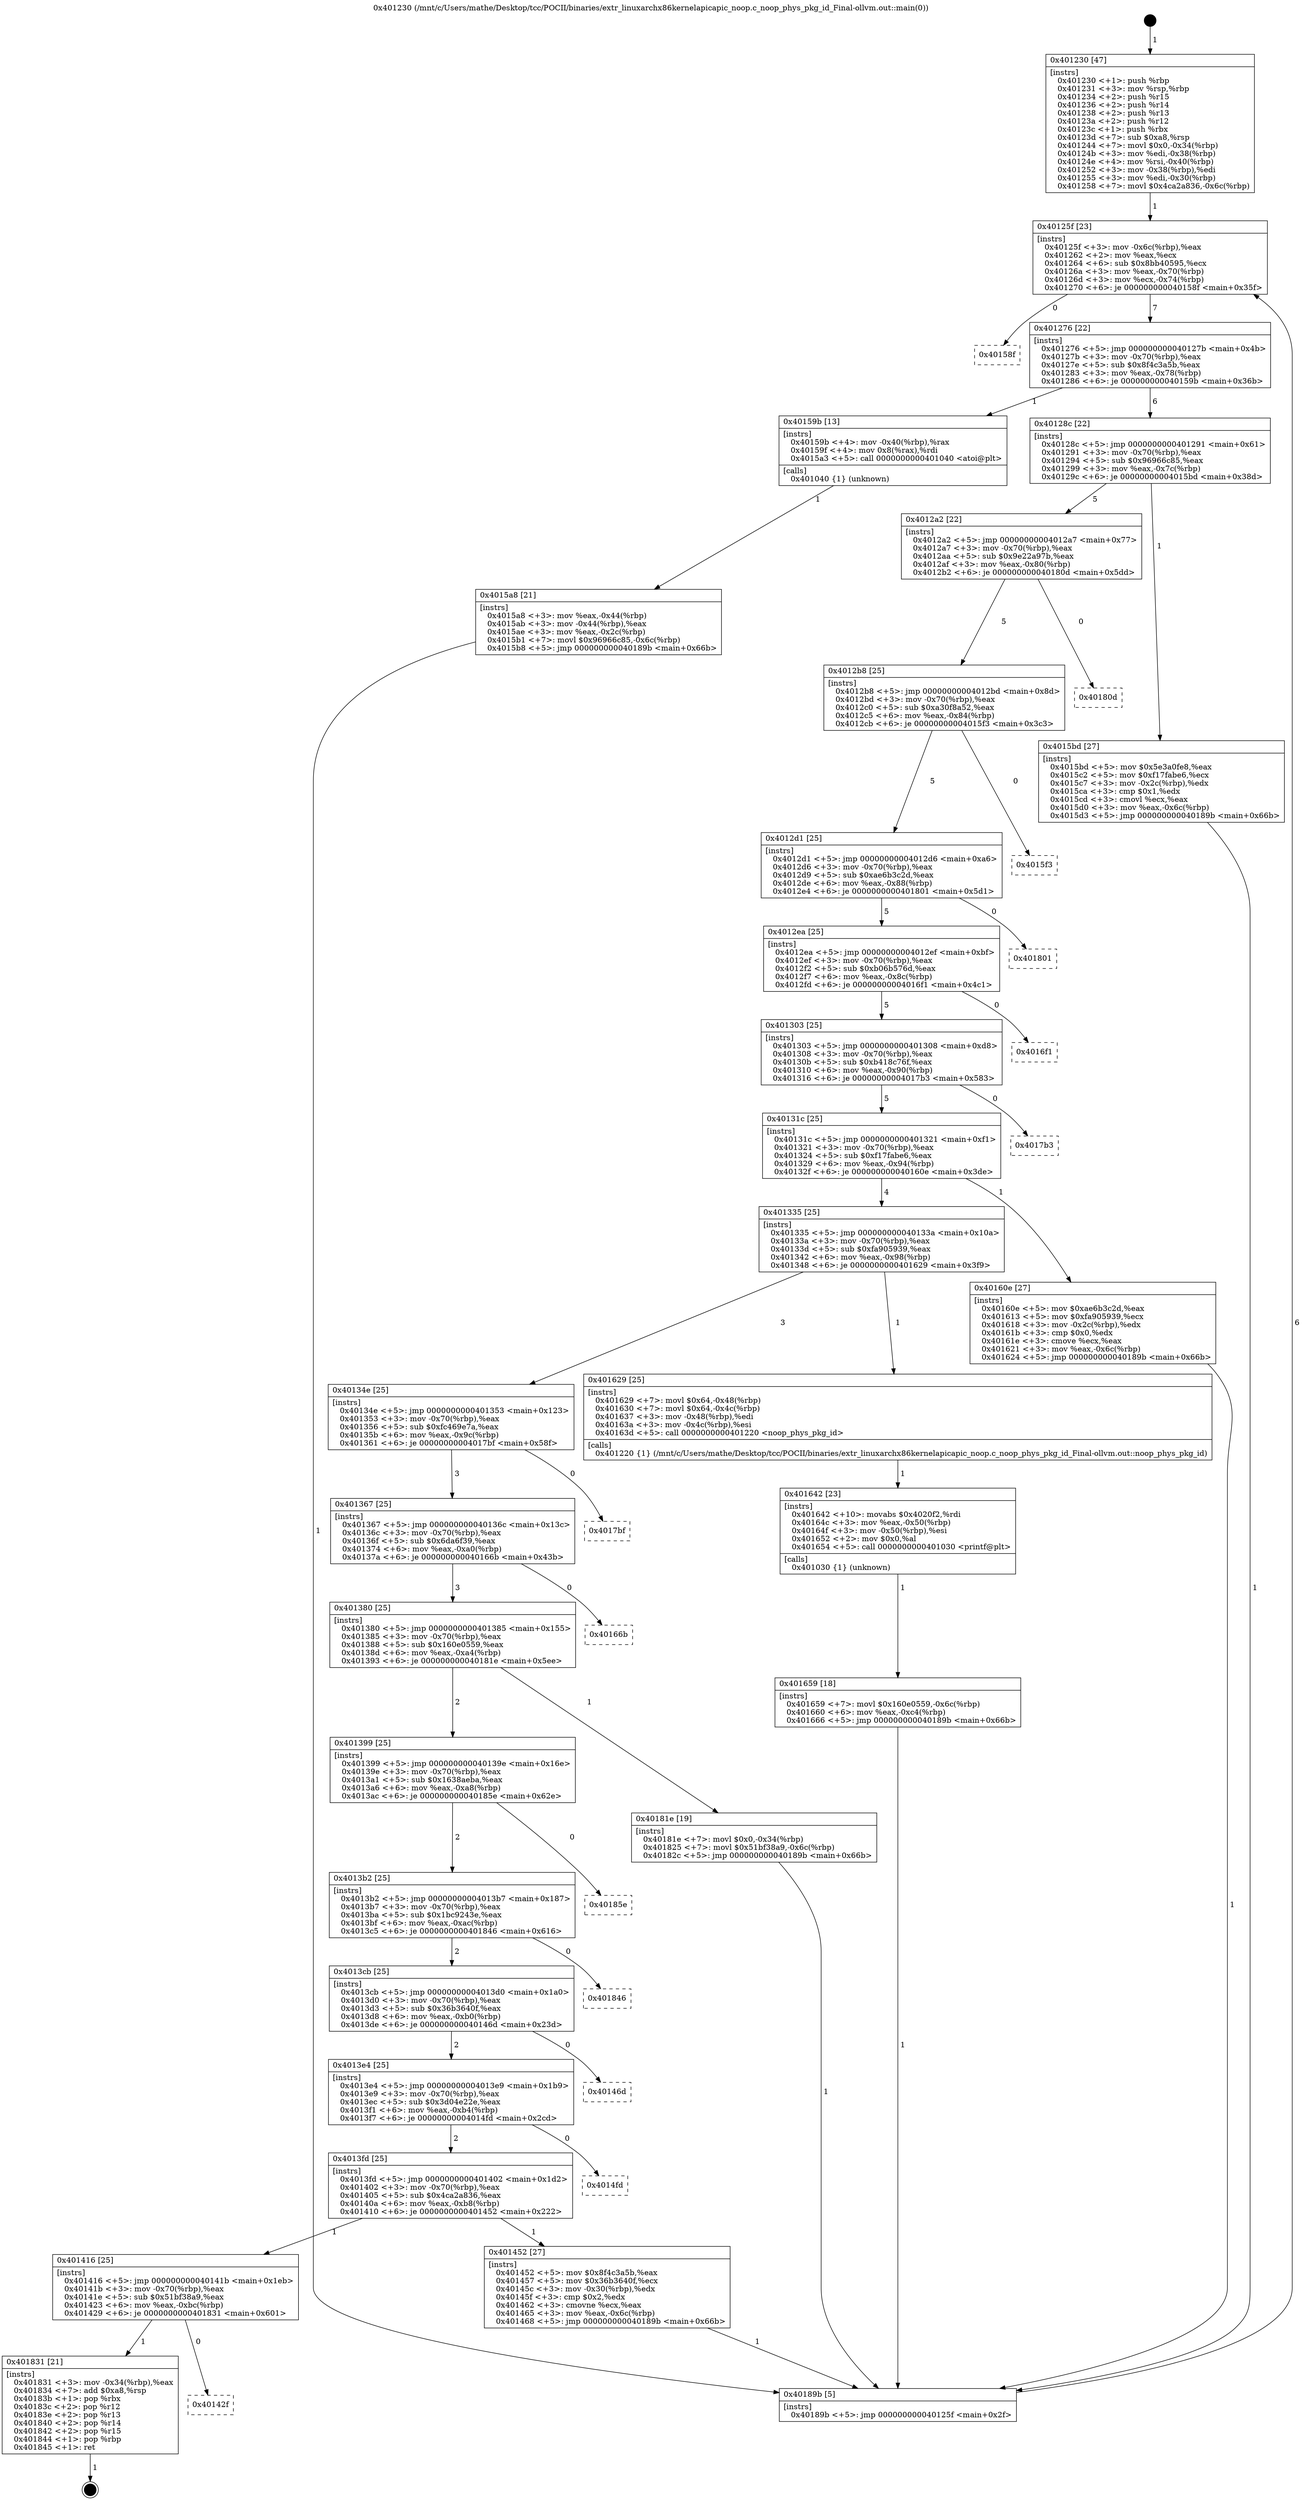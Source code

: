 digraph "0x401230" {
  label = "0x401230 (/mnt/c/Users/mathe/Desktop/tcc/POCII/binaries/extr_linuxarchx86kernelapicapic_noop.c_noop_phys_pkg_id_Final-ollvm.out::main(0))"
  labelloc = "t"
  node[shape=record]

  Entry [label="",width=0.3,height=0.3,shape=circle,fillcolor=black,style=filled]
  "0x40125f" [label="{
     0x40125f [23]\l
     | [instrs]\l
     &nbsp;&nbsp;0x40125f \<+3\>: mov -0x6c(%rbp),%eax\l
     &nbsp;&nbsp;0x401262 \<+2\>: mov %eax,%ecx\l
     &nbsp;&nbsp;0x401264 \<+6\>: sub $0x8bb40595,%ecx\l
     &nbsp;&nbsp;0x40126a \<+3\>: mov %eax,-0x70(%rbp)\l
     &nbsp;&nbsp;0x40126d \<+3\>: mov %ecx,-0x74(%rbp)\l
     &nbsp;&nbsp;0x401270 \<+6\>: je 000000000040158f \<main+0x35f\>\l
  }"]
  "0x40158f" [label="{
     0x40158f\l
  }", style=dashed]
  "0x401276" [label="{
     0x401276 [22]\l
     | [instrs]\l
     &nbsp;&nbsp;0x401276 \<+5\>: jmp 000000000040127b \<main+0x4b\>\l
     &nbsp;&nbsp;0x40127b \<+3\>: mov -0x70(%rbp),%eax\l
     &nbsp;&nbsp;0x40127e \<+5\>: sub $0x8f4c3a5b,%eax\l
     &nbsp;&nbsp;0x401283 \<+3\>: mov %eax,-0x78(%rbp)\l
     &nbsp;&nbsp;0x401286 \<+6\>: je 000000000040159b \<main+0x36b\>\l
  }"]
  Exit [label="",width=0.3,height=0.3,shape=circle,fillcolor=black,style=filled,peripheries=2]
  "0x40159b" [label="{
     0x40159b [13]\l
     | [instrs]\l
     &nbsp;&nbsp;0x40159b \<+4\>: mov -0x40(%rbp),%rax\l
     &nbsp;&nbsp;0x40159f \<+4\>: mov 0x8(%rax),%rdi\l
     &nbsp;&nbsp;0x4015a3 \<+5\>: call 0000000000401040 \<atoi@plt\>\l
     | [calls]\l
     &nbsp;&nbsp;0x401040 \{1\} (unknown)\l
  }"]
  "0x40128c" [label="{
     0x40128c [22]\l
     | [instrs]\l
     &nbsp;&nbsp;0x40128c \<+5\>: jmp 0000000000401291 \<main+0x61\>\l
     &nbsp;&nbsp;0x401291 \<+3\>: mov -0x70(%rbp),%eax\l
     &nbsp;&nbsp;0x401294 \<+5\>: sub $0x96966c85,%eax\l
     &nbsp;&nbsp;0x401299 \<+3\>: mov %eax,-0x7c(%rbp)\l
     &nbsp;&nbsp;0x40129c \<+6\>: je 00000000004015bd \<main+0x38d\>\l
  }"]
  "0x40142f" [label="{
     0x40142f\l
  }", style=dashed]
  "0x4015bd" [label="{
     0x4015bd [27]\l
     | [instrs]\l
     &nbsp;&nbsp;0x4015bd \<+5\>: mov $0x5e3a0fe8,%eax\l
     &nbsp;&nbsp;0x4015c2 \<+5\>: mov $0xf17fabe6,%ecx\l
     &nbsp;&nbsp;0x4015c7 \<+3\>: mov -0x2c(%rbp),%edx\l
     &nbsp;&nbsp;0x4015ca \<+3\>: cmp $0x1,%edx\l
     &nbsp;&nbsp;0x4015cd \<+3\>: cmovl %ecx,%eax\l
     &nbsp;&nbsp;0x4015d0 \<+3\>: mov %eax,-0x6c(%rbp)\l
     &nbsp;&nbsp;0x4015d3 \<+5\>: jmp 000000000040189b \<main+0x66b\>\l
  }"]
  "0x4012a2" [label="{
     0x4012a2 [22]\l
     | [instrs]\l
     &nbsp;&nbsp;0x4012a2 \<+5\>: jmp 00000000004012a7 \<main+0x77\>\l
     &nbsp;&nbsp;0x4012a7 \<+3\>: mov -0x70(%rbp),%eax\l
     &nbsp;&nbsp;0x4012aa \<+5\>: sub $0x9e22a97b,%eax\l
     &nbsp;&nbsp;0x4012af \<+3\>: mov %eax,-0x80(%rbp)\l
     &nbsp;&nbsp;0x4012b2 \<+6\>: je 000000000040180d \<main+0x5dd\>\l
  }"]
  "0x401831" [label="{
     0x401831 [21]\l
     | [instrs]\l
     &nbsp;&nbsp;0x401831 \<+3\>: mov -0x34(%rbp),%eax\l
     &nbsp;&nbsp;0x401834 \<+7\>: add $0xa8,%rsp\l
     &nbsp;&nbsp;0x40183b \<+1\>: pop %rbx\l
     &nbsp;&nbsp;0x40183c \<+2\>: pop %r12\l
     &nbsp;&nbsp;0x40183e \<+2\>: pop %r13\l
     &nbsp;&nbsp;0x401840 \<+2\>: pop %r14\l
     &nbsp;&nbsp;0x401842 \<+2\>: pop %r15\l
     &nbsp;&nbsp;0x401844 \<+1\>: pop %rbp\l
     &nbsp;&nbsp;0x401845 \<+1\>: ret\l
  }"]
  "0x40180d" [label="{
     0x40180d\l
  }", style=dashed]
  "0x4012b8" [label="{
     0x4012b8 [25]\l
     | [instrs]\l
     &nbsp;&nbsp;0x4012b8 \<+5\>: jmp 00000000004012bd \<main+0x8d\>\l
     &nbsp;&nbsp;0x4012bd \<+3\>: mov -0x70(%rbp),%eax\l
     &nbsp;&nbsp;0x4012c0 \<+5\>: sub $0xa30f8a52,%eax\l
     &nbsp;&nbsp;0x4012c5 \<+6\>: mov %eax,-0x84(%rbp)\l
     &nbsp;&nbsp;0x4012cb \<+6\>: je 00000000004015f3 \<main+0x3c3\>\l
  }"]
  "0x401659" [label="{
     0x401659 [18]\l
     | [instrs]\l
     &nbsp;&nbsp;0x401659 \<+7\>: movl $0x160e0559,-0x6c(%rbp)\l
     &nbsp;&nbsp;0x401660 \<+6\>: mov %eax,-0xc4(%rbp)\l
     &nbsp;&nbsp;0x401666 \<+5\>: jmp 000000000040189b \<main+0x66b\>\l
  }"]
  "0x4015f3" [label="{
     0x4015f3\l
  }", style=dashed]
  "0x4012d1" [label="{
     0x4012d1 [25]\l
     | [instrs]\l
     &nbsp;&nbsp;0x4012d1 \<+5\>: jmp 00000000004012d6 \<main+0xa6\>\l
     &nbsp;&nbsp;0x4012d6 \<+3\>: mov -0x70(%rbp),%eax\l
     &nbsp;&nbsp;0x4012d9 \<+5\>: sub $0xae6b3c2d,%eax\l
     &nbsp;&nbsp;0x4012de \<+6\>: mov %eax,-0x88(%rbp)\l
     &nbsp;&nbsp;0x4012e4 \<+6\>: je 0000000000401801 \<main+0x5d1\>\l
  }"]
  "0x401642" [label="{
     0x401642 [23]\l
     | [instrs]\l
     &nbsp;&nbsp;0x401642 \<+10\>: movabs $0x4020f2,%rdi\l
     &nbsp;&nbsp;0x40164c \<+3\>: mov %eax,-0x50(%rbp)\l
     &nbsp;&nbsp;0x40164f \<+3\>: mov -0x50(%rbp),%esi\l
     &nbsp;&nbsp;0x401652 \<+2\>: mov $0x0,%al\l
     &nbsp;&nbsp;0x401654 \<+5\>: call 0000000000401030 \<printf@plt\>\l
     | [calls]\l
     &nbsp;&nbsp;0x401030 \{1\} (unknown)\l
  }"]
  "0x401801" [label="{
     0x401801\l
  }", style=dashed]
  "0x4012ea" [label="{
     0x4012ea [25]\l
     | [instrs]\l
     &nbsp;&nbsp;0x4012ea \<+5\>: jmp 00000000004012ef \<main+0xbf\>\l
     &nbsp;&nbsp;0x4012ef \<+3\>: mov -0x70(%rbp),%eax\l
     &nbsp;&nbsp;0x4012f2 \<+5\>: sub $0xb06b576d,%eax\l
     &nbsp;&nbsp;0x4012f7 \<+6\>: mov %eax,-0x8c(%rbp)\l
     &nbsp;&nbsp;0x4012fd \<+6\>: je 00000000004016f1 \<main+0x4c1\>\l
  }"]
  "0x4015a8" [label="{
     0x4015a8 [21]\l
     | [instrs]\l
     &nbsp;&nbsp;0x4015a8 \<+3\>: mov %eax,-0x44(%rbp)\l
     &nbsp;&nbsp;0x4015ab \<+3\>: mov -0x44(%rbp),%eax\l
     &nbsp;&nbsp;0x4015ae \<+3\>: mov %eax,-0x2c(%rbp)\l
     &nbsp;&nbsp;0x4015b1 \<+7\>: movl $0x96966c85,-0x6c(%rbp)\l
     &nbsp;&nbsp;0x4015b8 \<+5\>: jmp 000000000040189b \<main+0x66b\>\l
  }"]
  "0x4016f1" [label="{
     0x4016f1\l
  }", style=dashed]
  "0x401303" [label="{
     0x401303 [25]\l
     | [instrs]\l
     &nbsp;&nbsp;0x401303 \<+5\>: jmp 0000000000401308 \<main+0xd8\>\l
     &nbsp;&nbsp;0x401308 \<+3\>: mov -0x70(%rbp),%eax\l
     &nbsp;&nbsp;0x40130b \<+5\>: sub $0xb418c76f,%eax\l
     &nbsp;&nbsp;0x401310 \<+6\>: mov %eax,-0x90(%rbp)\l
     &nbsp;&nbsp;0x401316 \<+6\>: je 00000000004017b3 \<main+0x583\>\l
  }"]
  "0x401230" [label="{
     0x401230 [47]\l
     | [instrs]\l
     &nbsp;&nbsp;0x401230 \<+1\>: push %rbp\l
     &nbsp;&nbsp;0x401231 \<+3\>: mov %rsp,%rbp\l
     &nbsp;&nbsp;0x401234 \<+2\>: push %r15\l
     &nbsp;&nbsp;0x401236 \<+2\>: push %r14\l
     &nbsp;&nbsp;0x401238 \<+2\>: push %r13\l
     &nbsp;&nbsp;0x40123a \<+2\>: push %r12\l
     &nbsp;&nbsp;0x40123c \<+1\>: push %rbx\l
     &nbsp;&nbsp;0x40123d \<+7\>: sub $0xa8,%rsp\l
     &nbsp;&nbsp;0x401244 \<+7\>: movl $0x0,-0x34(%rbp)\l
     &nbsp;&nbsp;0x40124b \<+3\>: mov %edi,-0x38(%rbp)\l
     &nbsp;&nbsp;0x40124e \<+4\>: mov %rsi,-0x40(%rbp)\l
     &nbsp;&nbsp;0x401252 \<+3\>: mov -0x38(%rbp),%edi\l
     &nbsp;&nbsp;0x401255 \<+3\>: mov %edi,-0x30(%rbp)\l
     &nbsp;&nbsp;0x401258 \<+7\>: movl $0x4ca2a836,-0x6c(%rbp)\l
  }"]
  "0x4017b3" [label="{
     0x4017b3\l
  }", style=dashed]
  "0x40131c" [label="{
     0x40131c [25]\l
     | [instrs]\l
     &nbsp;&nbsp;0x40131c \<+5\>: jmp 0000000000401321 \<main+0xf1\>\l
     &nbsp;&nbsp;0x401321 \<+3\>: mov -0x70(%rbp),%eax\l
     &nbsp;&nbsp;0x401324 \<+5\>: sub $0xf17fabe6,%eax\l
     &nbsp;&nbsp;0x401329 \<+6\>: mov %eax,-0x94(%rbp)\l
     &nbsp;&nbsp;0x40132f \<+6\>: je 000000000040160e \<main+0x3de\>\l
  }"]
  "0x40189b" [label="{
     0x40189b [5]\l
     | [instrs]\l
     &nbsp;&nbsp;0x40189b \<+5\>: jmp 000000000040125f \<main+0x2f\>\l
  }"]
  "0x40160e" [label="{
     0x40160e [27]\l
     | [instrs]\l
     &nbsp;&nbsp;0x40160e \<+5\>: mov $0xae6b3c2d,%eax\l
     &nbsp;&nbsp;0x401613 \<+5\>: mov $0xfa905939,%ecx\l
     &nbsp;&nbsp;0x401618 \<+3\>: mov -0x2c(%rbp),%edx\l
     &nbsp;&nbsp;0x40161b \<+3\>: cmp $0x0,%edx\l
     &nbsp;&nbsp;0x40161e \<+3\>: cmove %ecx,%eax\l
     &nbsp;&nbsp;0x401621 \<+3\>: mov %eax,-0x6c(%rbp)\l
     &nbsp;&nbsp;0x401624 \<+5\>: jmp 000000000040189b \<main+0x66b\>\l
  }"]
  "0x401335" [label="{
     0x401335 [25]\l
     | [instrs]\l
     &nbsp;&nbsp;0x401335 \<+5\>: jmp 000000000040133a \<main+0x10a\>\l
     &nbsp;&nbsp;0x40133a \<+3\>: mov -0x70(%rbp),%eax\l
     &nbsp;&nbsp;0x40133d \<+5\>: sub $0xfa905939,%eax\l
     &nbsp;&nbsp;0x401342 \<+6\>: mov %eax,-0x98(%rbp)\l
     &nbsp;&nbsp;0x401348 \<+6\>: je 0000000000401629 \<main+0x3f9\>\l
  }"]
  "0x401416" [label="{
     0x401416 [25]\l
     | [instrs]\l
     &nbsp;&nbsp;0x401416 \<+5\>: jmp 000000000040141b \<main+0x1eb\>\l
     &nbsp;&nbsp;0x40141b \<+3\>: mov -0x70(%rbp),%eax\l
     &nbsp;&nbsp;0x40141e \<+5\>: sub $0x51bf38a9,%eax\l
     &nbsp;&nbsp;0x401423 \<+6\>: mov %eax,-0xbc(%rbp)\l
     &nbsp;&nbsp;0x401429 \<+6\>: je 0000000000401831 \<main+0x601\>\l
  }"]
  "0x401629" [label="{
     0x401629 [25]\l
     | [instrs]\l
     &nbsp;&nbsp;0x401629 \<+7\>: movl $0x64,-0x48(%rbp)\l
     &nbsp;&nbsp;0x401630 \<+7\>: movl $0x64,-0x4c(%rbp)\l
     &nbsp;&nbsp;0x401637 \<+3\>: mov -0x48(%rbp),%edi\l
     &nbsp;&nbsp;0x40163a \<+3\>: mov -0x4c(%rbp),%esi\l
     &nbsp;&nbsp;0x40163d \<+5\>: call 0000000000401220 \<noop_phys_pkg_id\>\l
     | [calls]\l
     &nbsp;&nbsp;0x401220 \{1\} (/mnt/c/Users/mathe/Desktop/tcc/POCII/binaries/extr_linuxarchx86kernelapicapic_noop.c_noop_phys_pkg_id_Final-ollvm.out::noop_phys_pkg_id)\l
  }"]
  "0x40134e" [label="{
     0x40134e [25]\l
     | [instrs]\l
     &nbsp;&nbsp;0x40134e \<+5\>: jmp 0000000000401353 \<main+0x123\>\l
     &nbsp;&nbsp;0x401353 \<+3\>: mov -0x70(%rbp),%eax\l
     &nbsp;&nbsp;0x401356 \<+5\>: sub $0xfc469e7a,%eax\l
     &nbsp;&nbsp;0x40135b \<+6\>: mov %eax,-0x9c(%rbp)\l
     &nbsp;&nbsp;0x401361 \<+6\>: je 00000000004017bf \<main+0x58f\>\l
  }"]
  "0x401452" [label="{
     0x401452 [27]\l
     | [instrs]\l
     &nbsp;&nbsp;0x401452 \<+5\>: mov $0x8f4c3a5b,%eax\l
     &nbsp;&nbsp;0x401457 \<+5\>: mov $0x36b3640f,%ecx\l
     &nbsp;&nbsp;0x40145c \<+3\>: mov -0x30(%rbp),%edx\l
     &nbsp;&nbsp;0x40145f \<+3\>: cmp $0x2,%edx\l
     &nbsp;&nbsp;0x401462 \<+3\>: cmovne %ecx,%eax\l
     &nbsp;&nbsp;0x401465 \<+3\>: mov %eax,-0x6c(%rbp)\l
     &nbsp;&nbsp;0x401468 \<+5\>: jmp 000000000040189b \<main+0x66b\>\l
  }"]
  "0x4017bf" [label="{
     0x4017bf\l
  }", style=dashed]
  "0x401367" [label="{
     0x401367 [25]\l
     | [instrs]\l
     &nbsp;&nbsp;0x401367 \<+5\>: jmp 000000000040136c \<main+0x13c\>\l
     &nbsp;&nbsp;0x40136c \<+3\>: mov -0x70(%rbp),%eax\l
     &nbsp;&nbsp;0x40136f \<+5\>: sub $0x6da6f39,%eax\l
     &nbsp;&nbsp;0x401374 \<+6\>: mov %eax,-0xa0(%rbp)\l
     &nbsp;&nbsp;0x40137a \<+6\>: je 000000000040166b \<main+0x43b\>\l
  }"]
  "0x4013fd" [label="{
     0x4013fd [25]\l
     | [instrs]\l
     &nbsp;&nbsp;0x4013fd \<+5\>: jmp 0000000000401402 \<main+0x1d2\>\l
     &nbsp;&nbsp;0x401402 \<+3\>: mov -0x70(%rbp),%eax\l
     &nbsp;&nbsp;0x401405 \<+5\>: sub $0x4ca2a836,%eax\l
     &nbsp;&nbsp;0x40140a \<+6\>: mov %eax,-0xb8(%rbp)\l
     &nbsp;&nbsp;0x401410 \<+6\>: je 0000000000401452 \<main+0x222\>\l
  }"]
  "0x40166b" [label="{
     0x40166b\l
  }", style=dashed]
  "0x401380" [label="{
     0x401380 [25]\l
     | [instrs]\l
     &nbsp;&nbsp;0x401380 \<+5\>: jmp 0000000000401385 \<main+0x155\>\l
     &nbsp;&nbsp;0x401385 \<+3\>: mov -0x70(%rbp),%eax\l
     &nbsp;&nbsp;0x401388 \<+5\>: sub $0x160e0559,%eax\l
     &nbsp;&nbsp;0x40138d \<+6\>: mov %eax,-0xa4(%rbp)\l
     &nbsp;&nbsp;0x401393 \<+6\>: je 000000000040181e \<main+0x5ee\>\l
  }"]
  "0x4014fd" [label="{
     0x4014fd\l
  }", style=dashed]
  "0x40181e" [label="{
     0x40181e [19]\l
     | [instrs]\l
     &nbsp;&nbsp;0x40181e \<+7\>: movl $0x0,-0x34(%rbp)\l
     &nbsp;&nbsp;0x401825 \<+7\>: movl $0x51bf38a9,-0x6c(%rbp)\l
     &nbsp;&nbsp;0x40182c \<+5\>: jmp 000000000040189b \<main+0x66b\>\l
  }"]
  "0x401399" [label="{
     0x401399 [25]\l
     | [instrs]\l
     &nbsp;&nbsp;0x401399 \<+5\>: jmp 000000000040139e \<main+0x16e\>\l
     &nbsp;&nbsp;0x40139e \<+3\>: mov -0x70(%rbp),%eax\l
     &nbsp;&nbsp;0x4013a1 \<+5\>: sub $0x1638aeba,%eax\l
     &nbsp;&nbsp;0x4013a6 \<+6\>: mov %eax,-0xa8(%rbp)\l
     &nbsp;&nbsp;0x4013ac \<+6\>: je 000000000040185e \<main+0x62e\>\l
  }"]
  "0x4013e4" [label="{
     0x4013e4 [25]\l
     | [instrs]\l
     &nbsp;&nbsp;0x4013e4 \<+5\>: jmp 00000000004013e9 \<main+0x1b9\>\l
     &nbsp;&nbsp;0x4013e9 \<+3\>: mov -0x70(%rbp),%eax\l
     &nbsp;&nbsp;0x4013ec \<+5\>: sub $0x3d04e22e,%eax\l
     &nbsp;&nbsp;0x4013f1 \<+6\>: mov %eax,-0xb4(%rbp)\l
     &nbsp;&nbsp;0x4013f7 \<+6\>: je 00000000004014fd \<main+0x2cd\>\l
  }"]
  "0x40185e" [label="{
     0x40185e\l
  }", style=dashed]
  "0x4013b2" [label="{
     0x4013b2 [25]\l
     | [instrs]\l
     &nbsp;&nbsp;0x4013b2 \<+5\>: jmp 00000000004013b7 \<main+0x187\>\l
     &nbsp;&nbsp;0x4013b7 \<+3\>: mov -0x70(%rbp),%eax\l
     &nbsp;&nbsp;0x4013ba \<+5\>: sub $0x1bc9243e,%eax\l
     &nbsp;&nbsp;0x4013bf \<+6\>: mov %eax,-0xac(%rbp)\l
     &nbsp;&nbsp;0x4013c5 \<+6\>: je 0000000000401846 \<main+0x616\>\l
  }"]
  "0x40146d" [label="{
     0x40146d\l
  }", style=dashed]
  "0x401846" [label="{
     0x401846\l
  }", style=dashed]
  "0x4013cb" [label="{
     0x4013cb [25]\l
     | [instrs]\l
     &nbsp;&nbsp;0x4013cb \<+5\>: jmp 00000000004013d0 \<main+0x1a0\>\l
     &nbsp;&nbsp;0x4013d0 \<+3\>: mov -0x70(%rbp),%eax\l
     &nbsp;&nbsp;0x4013d3 \<+5\>: sub $0x36b3640f,%eax\l
     &nbsp;&nbsp;0x4013d8 \<+6\>: mov %eax,-0xb0(%rbp)\l
     &nbsp;&nbsp;0x4013de \<+6\>: je 000000000040146d \<main+0x23d\>\l
  }"]
  Entry -> "0x401230" [label=" 1"]
  "0x40125f" -> "0x40158f" [label=" 0"]
  "0x40125f" -> "0x401276" [label=" 7"]
  "0x401831" -> Exit [label=" 1"]
  "0x401276" -> "0x40159b" [label=" 1"]
  "0x401276" -> "0x40128c" [label=" 6"]
  "0x401416" -> "0x40142f" [label=" 0"]
  "0x40128c" -> "0x4015bd" [label=" 1"]
  "0x40128c" -> "0x4012a2" [label=" 5"]
  "0x401416" -> "0x401831" [label=" 1"]
  "0x4012a2" -> "0x40180d" [label=" 0"]
  "0x4012a2" -> "0x4012b8" [label=" 5"]
  "0x40181e" -> "0x40189b" [label=" 1"]
  "0x4012b8" -> "0x4015f3" [label=" 0"]
  "0x4012b8" -> "0x4012d1" [label=" 5"]
  "0x401659" -> "0x40189b" [label=" 1"]
  "0x4012d1" -> "0x401801" [label=" 0"]
  "0x4012d1" -> "0x4012ea" [label=" 5"]
  "0x401642" -> "0x401659" [label=" 1"]
  "0x4012ea" -> "0x4016f1" [label=" 0"]
  "0x4012ea" -> "0x401303" [label=" 5"]
  "0x401629" -> "0x401642" [label=" 1"]
  "0x401303" -> "0x4017b3" [label=" 0"]
  "0x401303" -> "0x40131c" [label=" 5"]
  "0x40160e" -> "0x40189b" [label=" 1"]
  "0x40131c" -> "0x40160e" [label=" 1"]
  "0x40131c" -> "0x401335" [label=" 4"]
  "0x4015bd" -> "0x40189b" [label=" 1"]
  "0x401335" -> "0x401629" [label=" 1"]
  "0x401335" -> "0x40134e" [label=" 3"]
  "0x4015a8" -> "0x40189b" [label=" 1"]
  "0x40134e" -> "0x4017bf" [label=" 0"]
  "0x40134e" -> "0x401367" [label=" 3"]
  "0x40159b" -> "0x4015a8" [label=" 1"]
  "0x401367" -> "0x40166b" [label=" 0"]
  "0x401367" -> "0x401380" [label=" 3"]
  "0x401230" -> "0x40125f" [label=" 1"]
  "0x401380" -> "0x40181e" [label=" 1"]
  "0x401380" -> "0x401399" [label=" 2"]
  "0x401452" -> "0x40189b" [label=" 1"]
  "0x401399" -> "0x40185e" [label=" 0"]
  "0x401399" -> "0x4013b2" [label=" 2"]
  "0x4013fd" -> "0x401452" [label=" 1"]
  "0x4013b2" -> "0x401846" [label=" 0"]
  "0x4013b2" -> "0x4013cb" [label=" 2"]
  "0x40189b" -> "0x40125f" [label=" 6"]
  "0x4013cb" -> "0x40146d" [label=" 0"]
  "0x4013cb" -> "0x4013e4" [label=" 2"]
  "0x4013fd" -> "0x401416" [label=" 1"]
  "0x4013e4" -> "0x4014fd" [label=" 0"]
  "0x4013e4" -> "0x4013fd" [label=" 2"]
}
